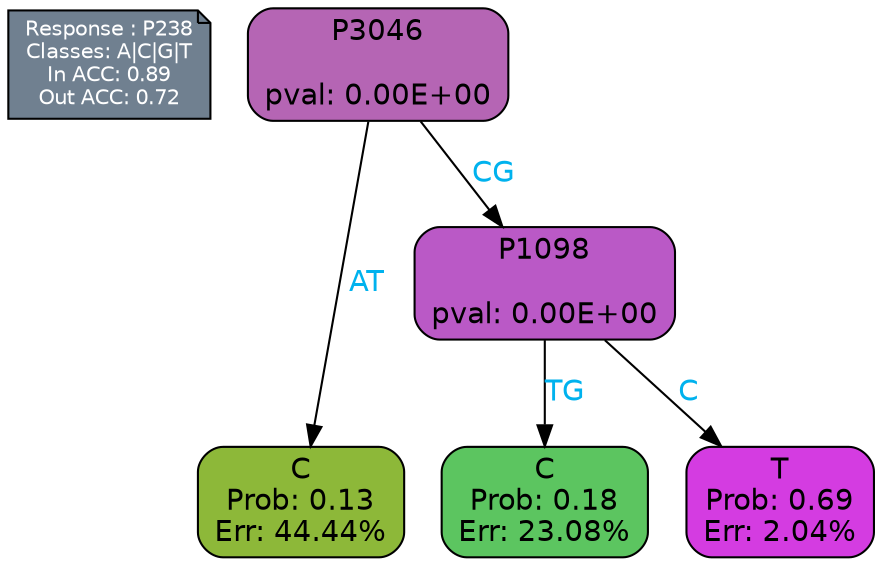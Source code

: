 digraph Tree {
node [shape=box, style="filled, rounded", color="black", fontname=helvetica] ;
graph [ranksep=equally, splines=polylines, bgcolor=transparent, dpi=600] ;
edge [fontname=helvetica] ;
LEGEND [label="Response : P238
Classes: A|C|G|T
In ACC: 0.89
Out ACC: 0.72
",shape=note,align=left,style=filled,fillcolor="slategray",fontcolor="white",fontsize=10];1 [label="P3046

pval: 0.00E+00", fillcolor="#b565b4"] ;
2 [label="C
Prob: 0.13
Err: 44.44%", fillcolor="#8db839"] ;
3 [label="P1098

pval: 0.00E+00", fillcolor="#ba59c6"] ;
4 [label="C
Prob: 0.18
Err: 23.08%", fillcolor="#5cc560"] ;
5 [label="T
Prob: 0.69
Err: 2.04%", fillcolor="#d43ce1"] ;
1 -> 2 [label="AT",fontcolor=deepskyblue2] ;
1 -> 3 [label="CG",fontcolor=deepskyblue2] ;
3 -> 4 [label="TG",fontcolor=deepskyblue2] ;
3 -> 5 [label="C",fontcolor=deepskyblue2] ;
{rank = same; 2;4;5;}{rank = same; LEGEND;1;}}